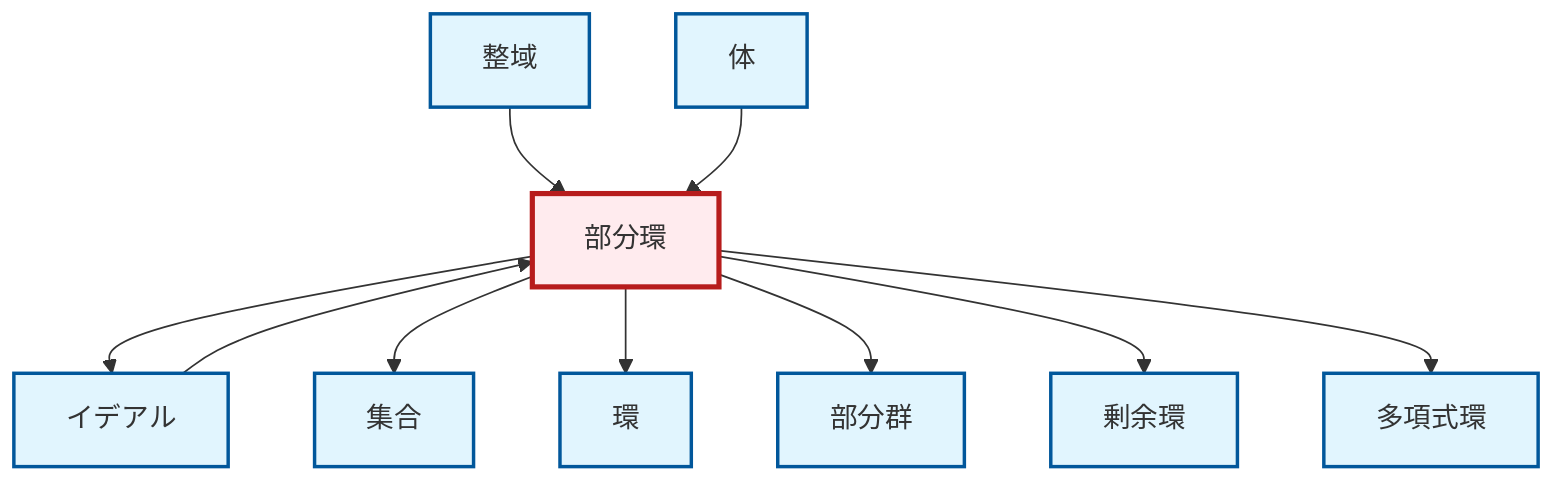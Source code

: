graph TD
    classDef definition fill:#e1f5fe,stroke:#01579b,stroke-width:2px
    classDef theorem fill:#f3e5f5,stroke:#4a148c,stroke-width:2px
    classDef axiom fill:#fff3e0,stroke:#e65100,stroke-width:2px
    classDef example fill:#e8f5e9,stroke:#1b5e20,stroke-width:2px
    classDef current fill:#ffebee,stroke:#b71c1c,stroke-width:3px
    def-polynomial-ring["多項式環"]:::definition
    def-subgroup["部分群"]:::definition
    def-integral-domain["整域"]:::definition
    def-ring["環"]:::definition
    def-ideal["イデアル"]:::definition
    def-field["体"]:::definition
    def-set["集合"]:::definition
    def-subring["部分環"]:::definition
    def-quotient-ring["剰余環"]:::definition
    def-subring --> def-ideal
    def-integral-domain --> def-subring
    def-field --> def-subring
    def-subring --> def-set
    def-subring --> def-ring
    def-subring --> def-subgroup
    def-subring --> def-quotient-ring
    def-subring --> def-polynomial-ring
    def-ideal --> def-subring
    class def-subring current